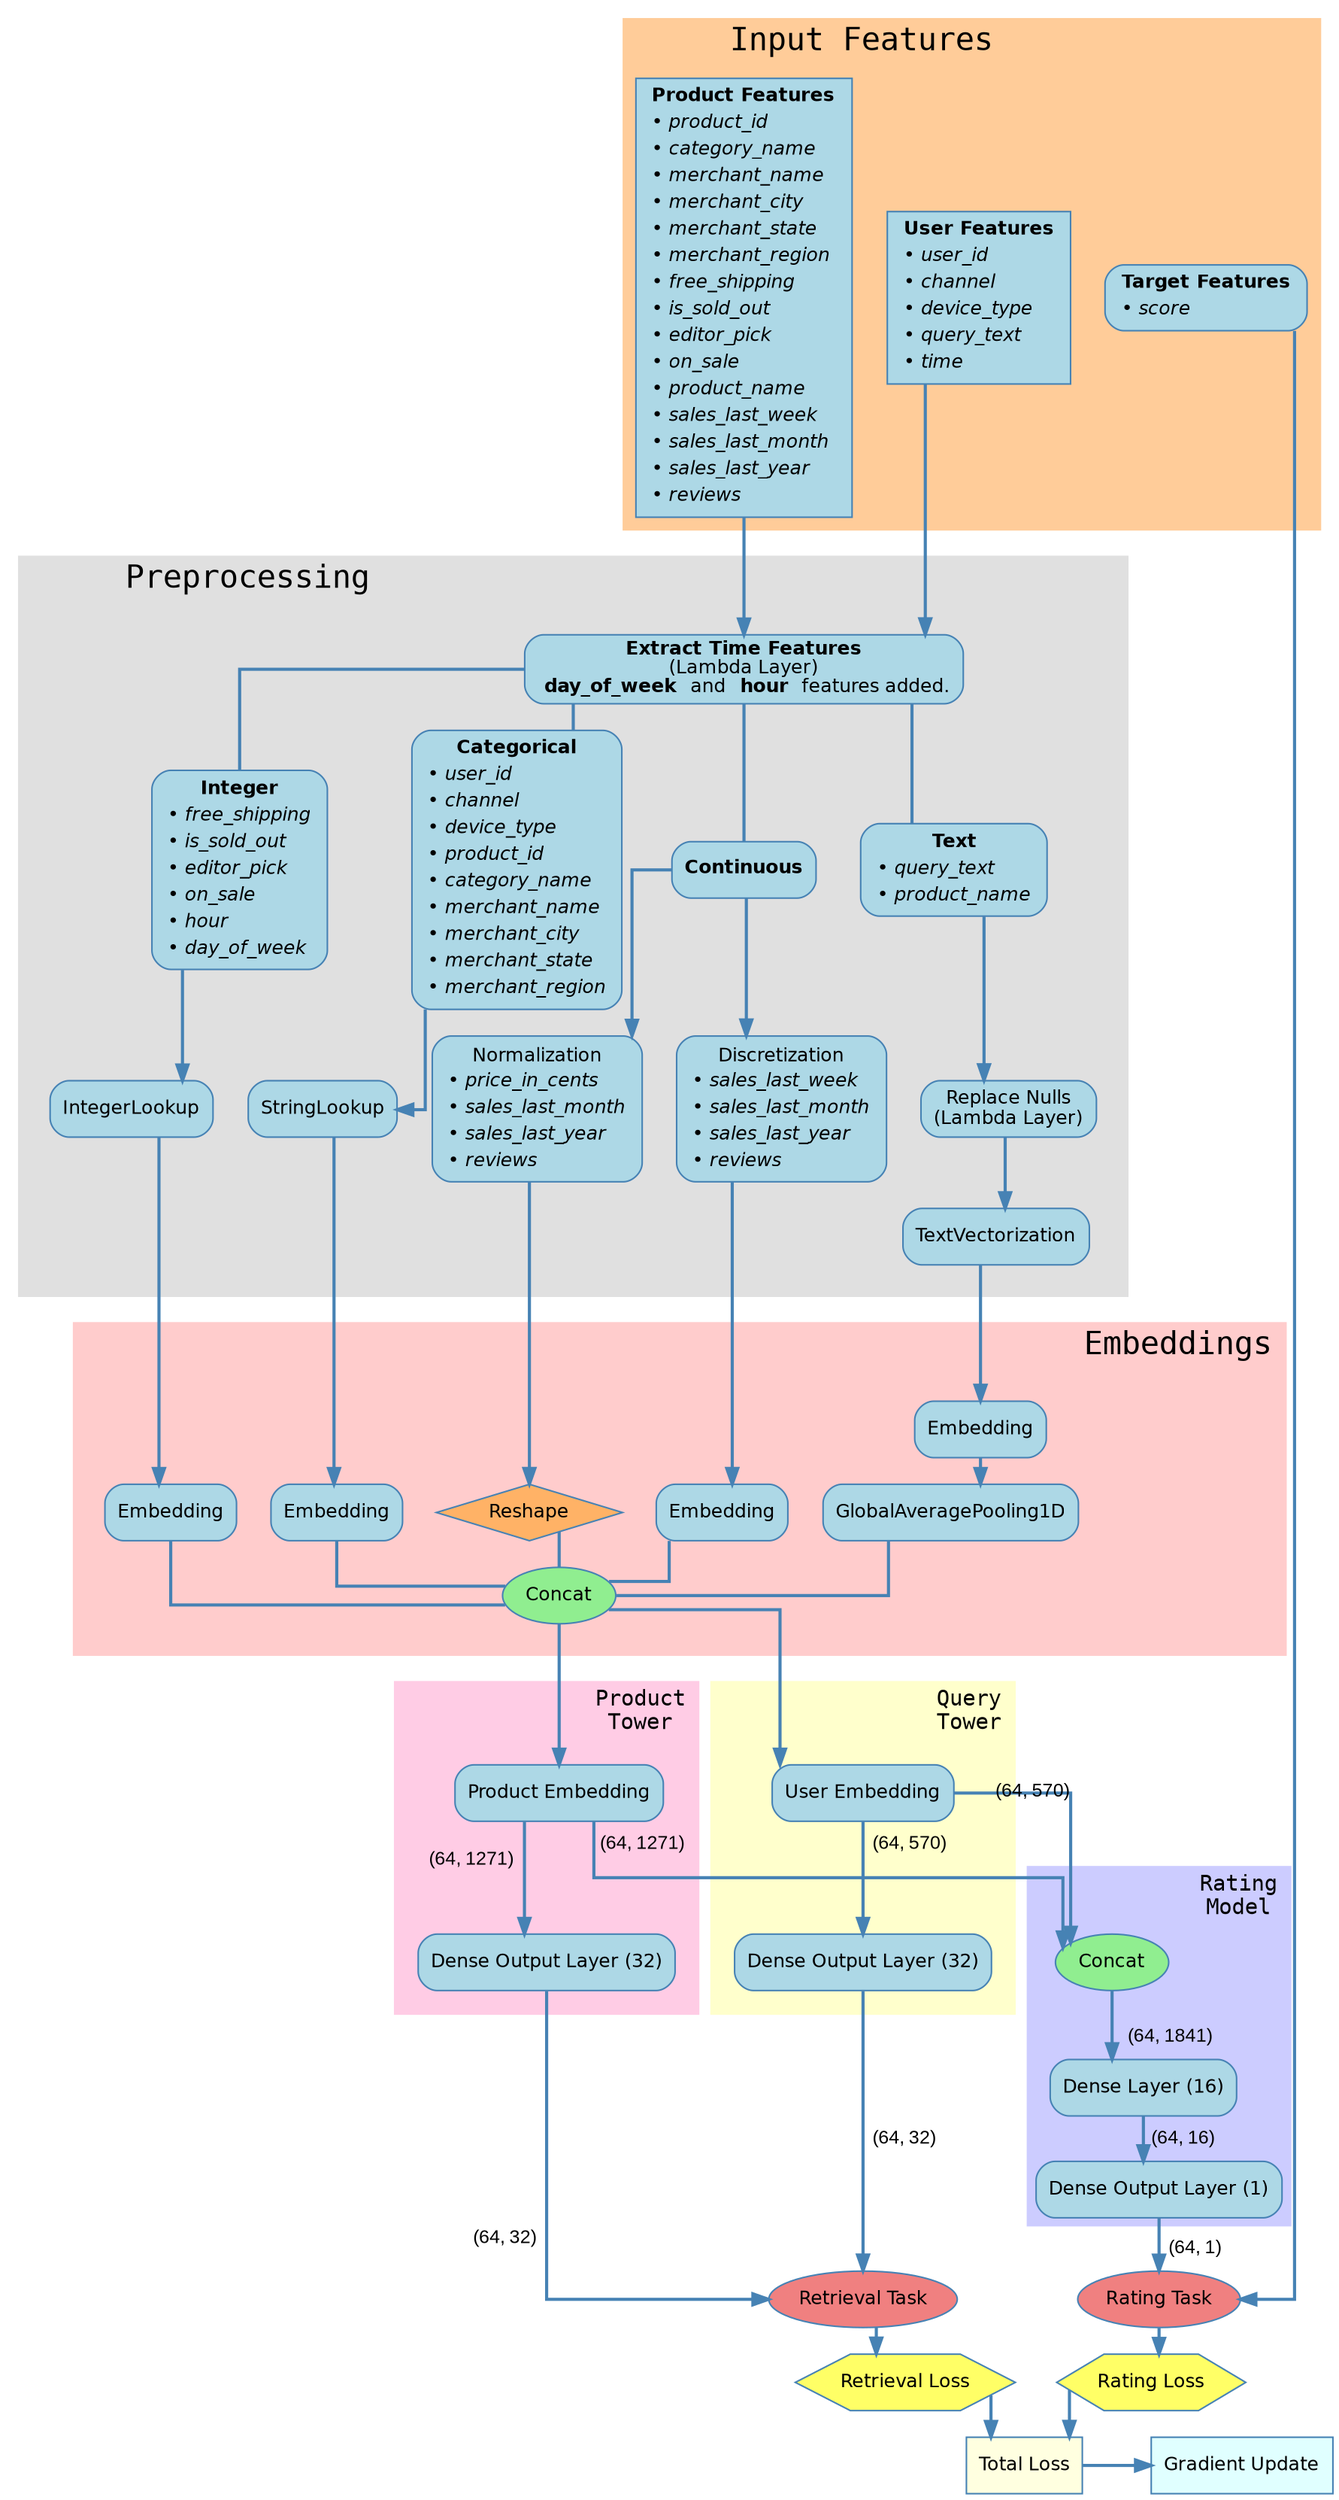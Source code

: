 digraph G {
    rankdir=TB;
    splines=ortho;
    nodesep=0.3; // Increases space between nodes
    ranksep=0.2; // Increases space between levels
    
    
    // Global Node style
    node [shape=box style="rounded,filled" color="#4682B4" fillcolor="#ADD8E6" fontname="Helvetica" fontsize=12];

    // Input Features Cluster
    subgraph cluster_input {
        label="     Input Features";
        style=filled;
        color="#FFCC99";
        fontname="Consolas";
        fontsize=20;
        labeljust="l";
        node [style="rounded,filled", fillcolor="#ADD8E6", color="#4682B4"];    
        
        // Nodes
        user_features [
            label=<
                <table border="0" cellborder="0" cellspacing="0" cellpadding="2">
                    <tr><td><b>User Features</b></td></tr>
                    <tr><td align="left">&#8226; <i>user_id</i></td></tr>
                    <tr><td align="left">&#8226; <i>channel</i></td></tr>
                    <tr><td align="left">&#8226; <i>device_type</i></td></tr>
                    <tr><td align="left">&#8226; <i>query_text</i></td></tr>
                    <tr><td align="left">&#8226; <i>time</i></td></tr>
                </table>
            > 
            shape=box style=filled
        ];
        
        product_features [
            label=<
                <table border="0" cellborder="0" cellspacing="0" cellpadding="2">
                    <tr><td><b>Product Features</b></td></tr>
                    <tr><td align="left">&#8226; <i>product_id</i></td></tr>
                    <tr><td align="left">&#8226; <i>category_name</i></td></tr>
                    <tr><td align="left">&#8226; <i>merchant_name</i></td></tr>
                    <tr><td align="left">&#8226; <i>merchant_city</i></td></tr>
                    <tr><td align="left">&#8226; <i>merchant_state</i></td></tr>
                    <tr><td align="left">&#8226; <i>merchant_region</i></td></tr>
                    <tr><td align="left">&#8226; <i>free_shipping</i></td></tr>
                    <tr><td align="left">&#8226; <i>is_sold_out</i></td></tr>
                    <tr><td align="left">&#8226; <i>editor_pick</i></td></tr>
                    <tr><td align="left">&#8226; <i>on_sale</i></td></tr>
                    <tr><td align="left">&#8226; <i>product_name</i></td></tr>
                    <tr><td align="left">&#8226; <i>sales_last_week</i></td></tr>
                    <tr><td align="left">&#8226; <i>sales_last_month</i></td></tr>
                    <tr><td align="left">&#8226; <i>sales_last_year</i></td></tr>
                    <tr><td align="left">&#8226; <i>reviews</i></td></tr>
                </table>
            > 
            shape=box style=filled
        ];
                
        score [label=<
            <table border="0" cellborder="0" cellspacing="0">
                <tr><td><b>Target Features</b></td></tr>
                <tr><td align="left">&#8226; <i>score</i></td></tr>
            </table>
        >];

    }

    // Embedding Layer Cluster
    subgraph cluster_preprocessing {
        label="     Preprocessing";
        margin=20;
        style=filled;
        color="#E0E0E0";
        fontname="Consolas";
        fontsize=20;
        labeljust="l";
        node [style="rounded,filled", fillcolor="#ADD8E6", color="#4682B4"];
        
        str_input [label=<
            <table border="0" cellborder="0" cellspacing="0">
                <tr><td align="center"><b>Categorical</b></td></tr>
                <tr><td align="left">&#8226; <i>user_id</i></td></tr>
                <tr><td align="left">&#8226; <i>channel</i></td></tr>
                <tr><td align="left">&#8226; <i>device_type</i></td></tr>
                <tr><td align="left">&#8226; <i>product_id</i></td></tr>
                <tr><td align="left">&#8226; <i>category_name</i></td></tr>
                <tr><td align="left">&#8226; <i>merchant_name</i></td></tr>
                <tr><td align="left">&#8226; <i>merchant_city</i></td></tr>
                <tr><td align="left">&#8226; <i>merchant_state</i></td></tr>
                <tr><td align="left">&#8226; <i>merchant_region</i></td></tr>
            </table>
        >]
        int_input [label=<
            <table border="0" cellborder="0" cellspacing="0">
                <tr><td align="center"><b>Integer</b></td></tr>
                <tr><td align="left">&#8226; <i>free_shipping</i></td></tr>
                <tr><td align="left">&#8226; <i>is_sold_out</i></td></tr>
                <tr><td align="left">&#8226; <i>editor_pick</i></td></tr>
                <tr><td align="left">&#8226; <i>on_sale</i></td></tr>
                <tr><td align="left">&#8226; <i>hour</i></td></tr>
                <tr><td align="left">&#8226; <i>day_of_week</i></td></tr>
            </table>
        >]
        text_input [label=<
            <table border="0" cellborder="0" cellspacing="0">
                <tr><td align="center"><b>Text</b></td></tr>
                <tr><td align="left">&#8226; <i>query_text</i></td></tr>
                <tr><td align="left">&#8226; <i>product_name</i></td></tr>
            </table>
        >]
        cont_input [label=<<b>Continuous</b>>]
    
        lambda_time [label=<<b>Extract Time Features</b><br/>(Lambda Layer)<br/><b> day_of_week </b> and <b> hour </b> features added.>]
        str [label=<StringLookup>]
        int [label="IntegerLookup"]
        text [label="TextVectorization"]
        lambda_null [label=<Replace Nulls<br/>(Lambda Layer)>]
        disc [label=<
            <table border="0" cellborder="0" cellspacing="0">
                <tr><td align="center">Discretization</td></tr>
                <tr><td align="left">&#8226; <i>sales_last_week</i></td></tr>
                <tr><td align="left">&#8226; <i>sales_last_month</i></td></tr>
                <tr><td align="left">&#8226; <i>sales_last_year</i></td></tr>
                <tr><td align="left">&#8226; <i>reviews</i></td></tr>
            </table>
        >]
        norm [label=<
            <table border="0" cellborder="0" cellspacing="0">
                <tr><td align="center">Normalization</td></tr>
                <tr><td align="left">&#8226; <i>price_in_cents</i></td></tr>
                <tr><td align="left">&#8226; <i>sales_last_month</i></td></tr>
                <tr><td align="left">&#8226; <i>sales_last_year</i></td></tr>
                <tr><td align="left">&#8226; <i>reviews</i></td></tr>
            </table>
        >]
    }
    
    // Embedding Layer Cluster
    subgraph cluster_embeddings {
        label=" Embeddings";
        margin=20;
        style=filled;
        color="#FFCCCC";
        fontname="Consolas";
        fontsize=20;
        labeljust="r";
        node [style="rounded,filled", fillcolor="#ADD8E6", color="#4682B4"];
        
        blank_space [style=invis; width=0.5]

        norm_reshape [label="Reshape" shape=diamond style="filled" fillcolor="#FFB266"]
        str_embedding [label="Embedding"];
        int_embedding [label="Embedding"];
        text_embedding [label="Embedding"];
        disc_embedding [label="Embedding"];
        text_average_pooling [label="GlobalAveragePooling1D"];
        
        embeddings_concat [label="Concat" shape=ellipse style="filled" fillcolor="#90EE90"];
        { rank=same; blank_space; str_embedding }
    }
    
    // Query Tower Cluster
    subgraph cluster_query_tower {
        label="Query\nTower";
        margin=15;
        style=filled;
        color="#FFFFCC";
        fontname="Consolas";
        labeljust="r";
        node [style="rounded,filled", fillcolor="#ADD8E6", color="#4682B4"];
        
        user_embedding [label="User Embedding"];
        user_output [label="Dense Output Layer (32)"];
    }
    
    // Product Tower Cluster
    subgraph cluster_product_tower {
        label="Product\nTower";
        margin=15;
        style=filled;
        color="#FFCCE5";
        fontname="Consolas";
        labeljust="r";
        node [style="rounded,filled", fillcolor="#ADD8E6", color="#4682B4"];
        
        product_embedding [label="Product Embedding"];
        product_output [label="Dense Output Layer (32)"];
    }
    
    // Rating Model Cluster
    subgraph cluster_rating_tower {
        label="Rating\nModel";
        margin=5;
        labeljust="r";
        style=filled;
        color="#CCCCFF";
        fontname="Consolas";
        node [style="rounded,filled", fillcolor="#ADD8E6", color="#4682B4"];

        concat [label="Concat" shape=ellipse style="filled" fillcolor="#90EE90"];
        rating_DL [label="Dense Layer (16)"]
        rating_output [label="Dense Output Layer (1)"];
    }
    
    retrieval_task [label="Retrieval Task" shape=ellipse style="filled" fillcolor="#F08080"];
    rating_task [label="Rating Task" shape=ellipse style="filled" fillcolor="#F08080"];
    
    retrieval_loss [label="Retrieval Loss" shape=hexagon style="filled" fillcolor="#FFFF66"];
    rating_loss [label="Rating Loss" shape=hexagon style="filled" fillcolor="#FFFF66"];

    total_loss [label="Total Loss" shape=box style="filled" fillcolor="#FFFFE0"];
    gradient_update [label="Gradient Update" shape=box style="filled" fillcolor="#E0FFFF"];
    
    // Define Ranks
    { rank=same; retrieval_task; rating_task }
    { rank=same; total_loss; gradient_update }

    // Edges
    edge [color="#4682B4" penwidth=2 fontname="Arial" fontsize=12];

    user_features -> lambda_time;
    product_features -> lambda_time;

    lambda_time -> {str_input;int_input;text_input;cont_input} [dir=none];

    str_input -> str;
    int_input -> int;
    text_input -> lambda_null;
    lambda_null -> text;
    cont_input -> {norm;disc};
    
    str -> str_embedding;
    int -> int_embedding;
    text -> text_embedding;
    disc -> disc_embedding;
    norm -> norm_reshape;

    text_embedding -> text_average_pooling;

    {str_embedding;int_embedding;disc_embedding;norm_reshape;text_average_pooling} -> embeddings_concat [arrowhead=none];
    
    blank_space -> concat [style=invis]

    embeddings_concat -> user_embedding;
    embeddings_concat -> product_embedding;

    user_embedding -> user_output [label="  (64, 570)"];
    product_embedding -> product_output [xlabel="(64, 1271)  "];
    user_embedding -> concat [xlabel="(64, 570)"];
    product_embedding -> concat [label="  (64, 1271)"];
    
    concat -> rating_DL [label="(64, 1841)"];
    
    user_output -> retrieval_task [label="  (64, 32)"];
    product_output -> retrieval_task [xlabel="(64, 32)  "];
    rating_DL -> rating_output [label="(64, 16)"];
    
    retrieval_task -> retrieval_loss;
    rating_output -> rating_task [label="  (64, 1)"];
    
    score -> rating_task;
    retrieval_loss -> total_loss;
    rating_task -> rating_loss;
    rating_loss -> total_loss;
    
    total_loss -> gradient_update;
}